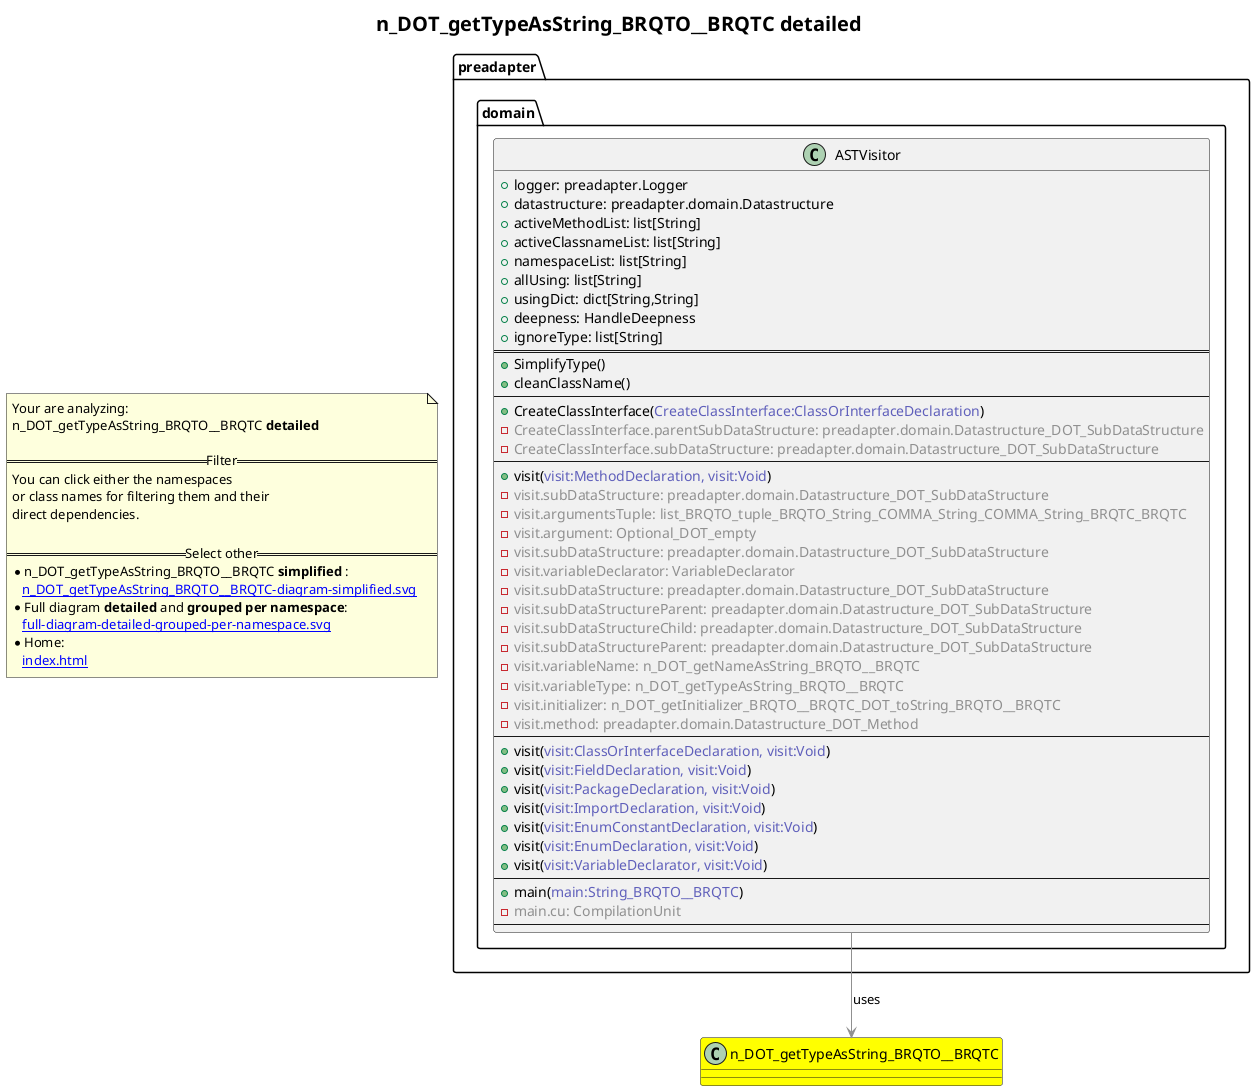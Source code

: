 @startuml
title <size:20>n_DOT_getTypeAsString_BRQTO__BRQTC **detailed** </size>
note "Your are analyzing:\nn_DOT_getTypeAsString_BRQTO__BRQTC **detailed** \n\n==Filter==\nYou can click either the namespaces \nor class names for filtering them and their\ndirect dependencies.\n\n==Select other==\n* n_DOT_getTypeAsString_BRQTO__BRQTC **simplified** :\n   [[n_DOT_getTypeAsString_BRQTO__BRQTC-diagram-simplified.svg]]\n* Full diagram **detailed** and **grouped per namespace**:\n   [[full-diagram-detailed-grouped-per-namespace.svg]]\n* Home:\n   [[index.html]]" as FloatingNote
class n_DOT_getTypeAsString_BRQTO__BRQTC [[n_DOT_getTypeAsString_BRQTO__BRQTC-diagram-detailed.svg]] #yellow {
}
  class preadapter.domain.ASTVisitor [[preadapter.domain.ASTVisitor-diagram-detailed.svg]]  {
    + logger: preadapter.Logger
    + datastructure: preadapter.domain.Datastructure
    + activeMethodList: list[String]
    + activeClassnameList: list[String]
    + namespaceList: list[String]
    + allUsing: list[String]
    + usingDict: dict[String,String]
    + deepness: HandleDeepness
    + ignoreType: list[String]
==
    + SimplifyType(<font color="6060BB"></font>)
    + cleanClassName(<font color="6060BB"></font>)
--
    + CreateClassInterface(<font color="6060BB">CreateClassInterface:ClassOrInterfaceDeclaration</font>)
    - <font color="909090">CreateClassInterface.parentSubDataStructure: preadapter.domain.Datastructure_DOT_SubDataStructure</font>
    - <font color="909090">CreateClassInterface.subDataStructure: preadapter.domain.Datastructure_DOT_SubDataStructure</font>
--
    + visit(<font color="6060BB">visit:MethodDeclaration, visit:Void</font>)
    - <font color="909090">visit.subDataStructure: preadapter.domain.Datastructure_DOT_SubDataStructure</font>
    - <font color="909090">visit.argumentsTuple: list_BRQTO_tuple_BRQTO_String_COMMA_String_COMMA_String_BRQTC_BRQTC</font>
    - <font color="909090">visit.argument: Optional_DOT_empty</font>
    - <font color="909090">visit.subDataStructure: preadapter.domain.Datastructure_DOT_SubDataStructure</font>
    - <font color="909090">visit.variableDeclarator: VariableDeclarator</font>
    - <font color="909090">visit.subDataStructure: preadapter.domain.Datastructure_DOT_SubDataStructure</font>
    - <font color="909090">visit.subDataStructureParent: preadapter.domain.Datastructure_DOT_SubDataStructure</font>
    - <font color="909090">visit.subDataStructureChild: preadapter.domain.Datastructure_DOT_SubDataStructure</font>
    - <font color="909090">visit.subDataStructureParent: preadapter.domain.Datastructure_DOT_SubDataStructure</font>
    - <font color="909090">visit.variableName: n_DOT_getNameAsString_BRQTO__BRQTC</font>
    - <font color="909090">visit.variableType: n_DOT_getTypeAsString_BRQTO__BRQTC</font>
    - <font color="909090">visit.initializer: n_DOT_getInitializer_BRQTO__BRQTC_DOT_toString_BRQTO__BRQTC</font>
    - <font color="909090">visit.method: preadapter.domain.Datastructure_DOT_Method</font>
--
    + visit(<font color="6060BB">visit:ClassOrInterfaceDeclaration, visit:Void</font>)
    + visit(<font color="6060BB">visit:FieldDeclaration, visit:Void</font>)
    + visit(<font color="6060BB">visit:PackageDeclaration, visit:Void</font>)
    + visit(<font color="6060BB">visit:ImportDeclaration, visit:Void</font>)
    + visit(<font color="6060BB">visit:EnumConstantDeclaration, visit:Void</font>)
    + visit(<font color="6060BB">visit:EnumDeclaration, visit:Void</font>)
    + visit(<font color="6060BB">visit:VariableDeclarator, visit:Void</font>)
--
    + main(<font color="6060BB">main:String_BRQTO__BRQTC</font>)
    - <font color="909090">main.cu: CompilationUnit</font>
--
  }
 ' *************************************** 
 ' *************************************** 
 ' *************************************** 
' Class relations extracted from namespace:
' 
' Class relations extracted from namespace:
' preadapter.domain
preadapter.domain.ASTVisitor -[#909090]-> n_DOT_getTypeAsString_BRQTO__BRQTC  : uses 
@enduml